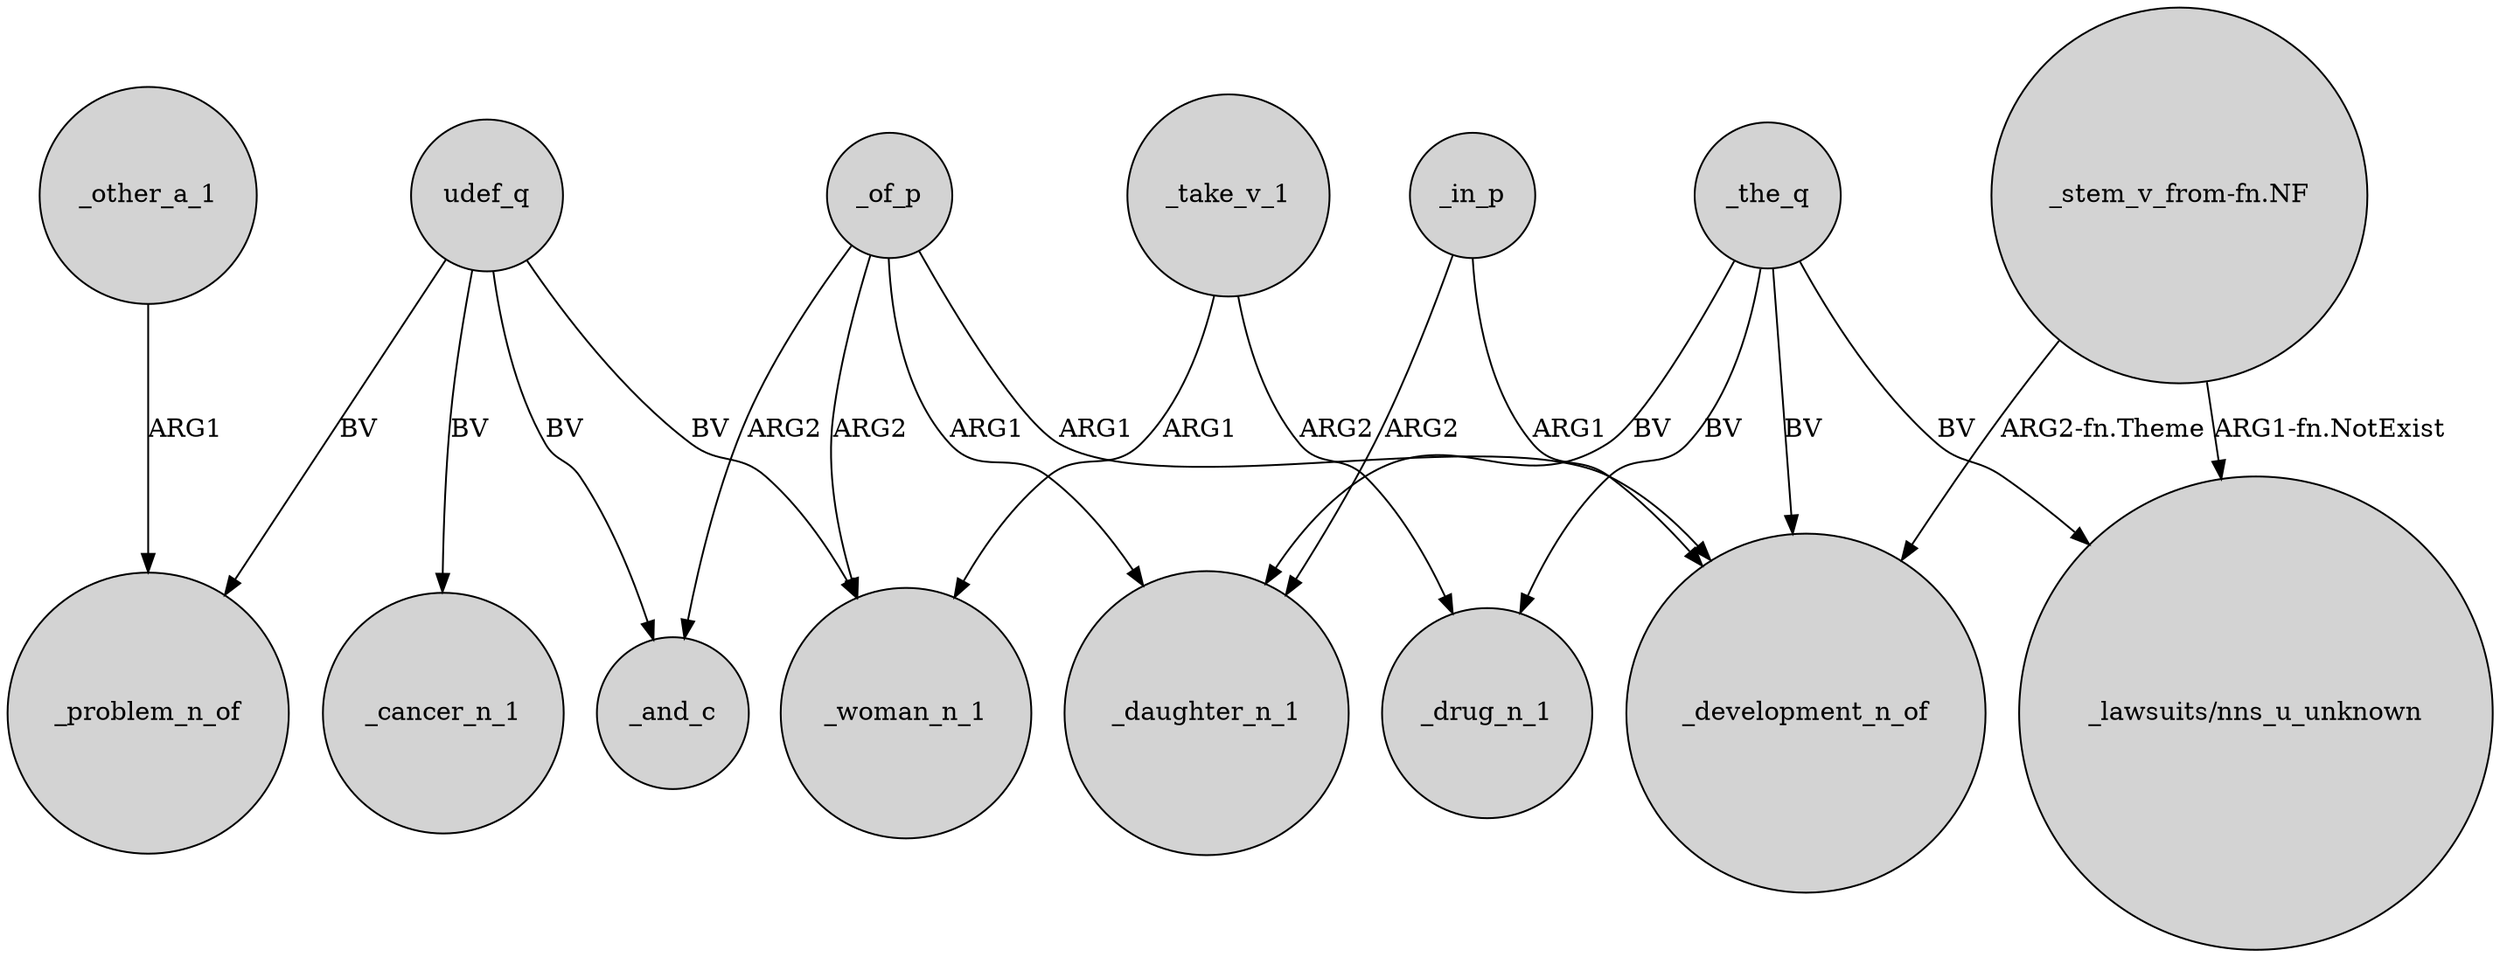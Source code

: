 digraph {
	node [shape=circle style=filled]
	udef_q -> _cancer_n_1 [label=BV]
	_the_q -> _development_n_of [label=BV]
	udef_q -> _woman_n_1 [label=BV]
	_in_p -> _daughter_n_1 [label=ARG2]
	_of_p -> _development_n_of [label=ARG1]
	_of_p -> _and_c [label=ARG2]
	_of_p -> _woman_n_1 [label=ARG2]
	_in_p -> _development_n_of [label=ARG1]
	_the_q -> "_lawsuits/nns_u_unknown" [label=BV]
	_of_p -> _daughter_n_1 [label=ARG1]
	udef_q -> _problem_n_of [label=BV]
	_the_q -> _drug_n_1 [label=BV]
	_take_v_1 -> _drug_n_1 [label=ARG2]
	"_stem_v_from-fn.NF" -> _development_n_of [label="ARG2-fn.Theme"]
	"_stem_v_from-fn.NF" -> "_lawsuits/nns_u_unknown" [label="ARG1-fn.NotExist"]
	_take_v_1 -> _woman_n_1 [label=ARG1]
	_other_a_1 -> _problem_n_of [label=ARG1]
	_the_q -> _daughter_n_1 [label=BV]
	udef_q -> _and_c [label=BV]
}
